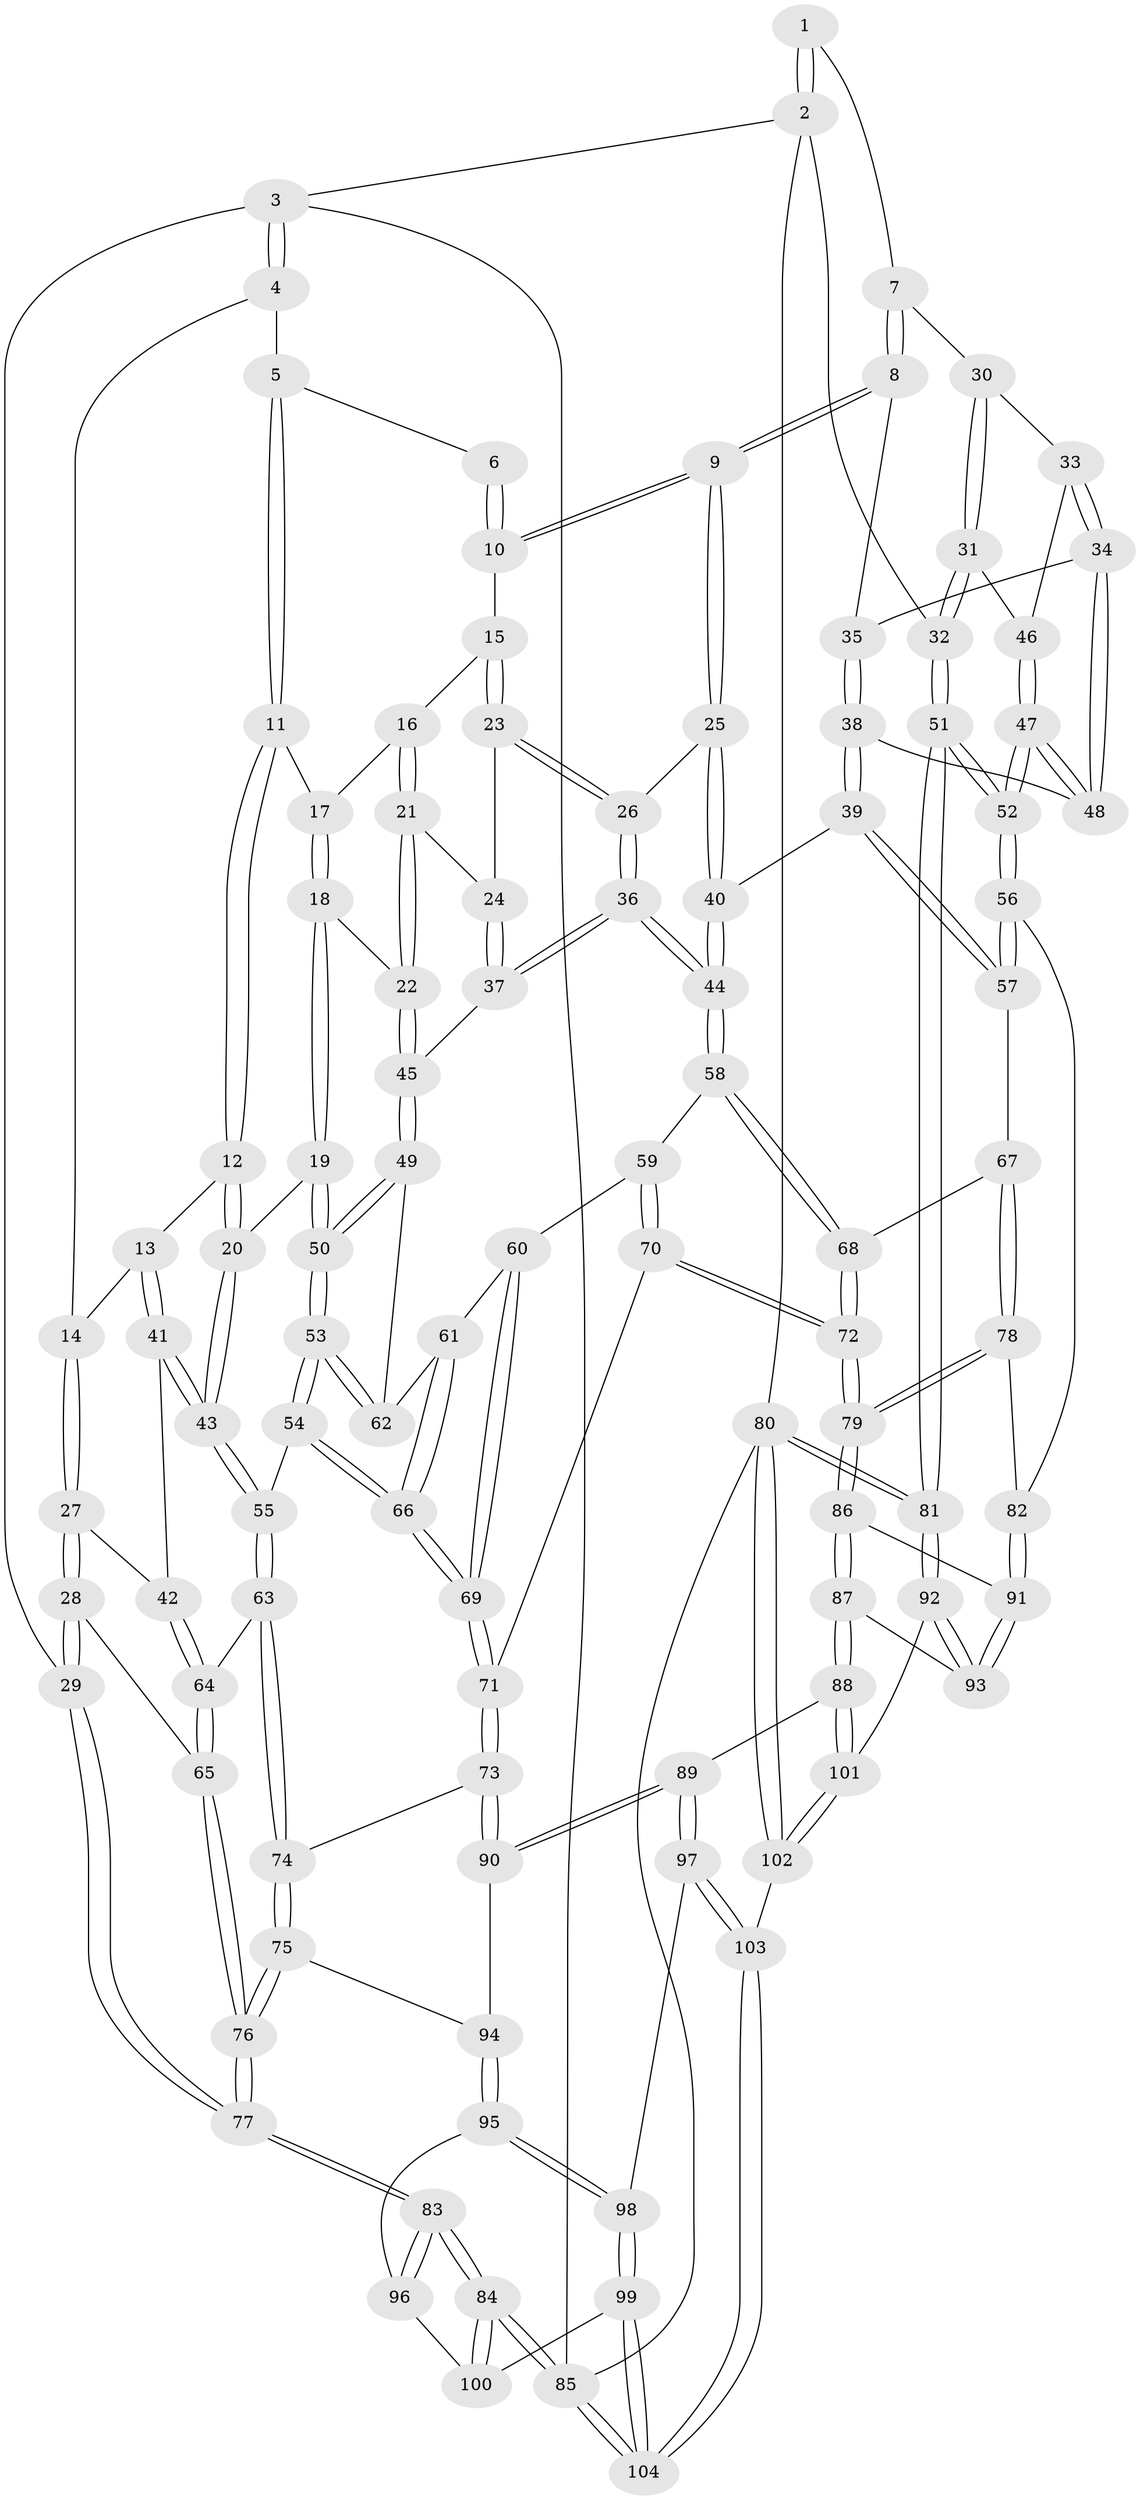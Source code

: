 // coarse degree distribution, {4: 0.5625, 3: 0.25, 5: 0.125, 6: 0.03125, 2: 0.03125}
// Generated by graph-tools (version 1.1) at 2025/38/03/04/25 23:38:24]
// undirected, 104 vertices, 257 edges
graph export_dot {
  node [color=gray90,style=filled];
  1 [pos="+0.7419764216124801+0"];
  2 [pos="+1+0"];
  3 [pos="+0+0"];
  4 [pos="+0.13178319062142602+0"];
  5 [pos="+0.38215750010877253+0"];
  6 [pos="+0.46018190079969085+0"];
  7 [pos="+0.7589786616927814+0.0004728515560882489"];
  8 [pos="+0.7543470939772302+0.018616915959743102"];
  9 [pos="+0.6892114821905544+0.08603850919167778"];
  10 [pos="+0.5287039874433693+0.04382667864560089"];
  11 [pos="+0.35195610450353176+0.02713815851491751"];
  12 [pos="+0.2933634721252488+0.11437653476228414"];
  13 [pos="+0.2416908284942364+0.10481862435291758"];
  14 [pos="+0.15102249517834343+0.03544925847867564"];
  15 [pos="+0.5277680932635614+0.04788437713805888"];
  16 [pos="+0.46575714736824747+0.07967464424711934"];
  17 [pos="+0.3971447699127914+0.08143901877308206"];
  18 [pos="+0.4262744347425914+0.15288832402600888"];
  19 [pos="+0.3628487965300098+0.19116870693938143"];
  20 [pos="+0.2943955299941552+0.1181552264262594"];
  21 [pos="+0.43358023556088277+0.14662182105145807"];
  22 [pos="+0.4265611550407004+0.15293881759009148"];
  23 [pos="+0.5287563784379463+0.07010255865701401"];
  24 [pos="+0.5196355708152682+0.09711814211973763"];
  25 [pos="+0.6805685234413674+0.10822938649157751"];
  26 [pos="+0.5864853397504328+0.12810260852153385"];
  27 [pos="+0.06810260429332274+0.185076373485773"];
  28 [pos="+0+0.2115305251541445"];
  29 [pos="+0+0.22967107554796032"];
  30 [pos="+0.922837364931764+0.06638362127151144"];
  31 [pos="+1+0"];
  32 [pos="+1+0"];
  33 [pos="+0.9013571195911774+0.1469786284093142"];
  34 [pos="+0.8935235593883385+0.16141049563015855"];
  35 [pos="+0.776897517985712+0.06122737457187372"];
  36 [pos="+0.5592625533676532+0.21477574884817902"];
  37 [pos="+0.5250319664937357+0.204820293498495"];
  38 [pos="+0.7927340340759548+0.20858297262039277"];
  39 [pos="+0.7408200838492773+0.29052593174379765"];
  40 [pos="+0.67006206248554+0.28293916406257164"];
  41 [pos="+0.1672388328530615+0.20392063052515372"];
  42 [pos="+0.1067182989885644+0.19815569319826662"];
  43 [pos="+0.23562740098776197+0.238233514520212"];
  44 [pos="+0.6621974250600771+0.2863423892830988"];
  45 [pos="+0.49710324707182785+0.2107862377421122"];
  46 [pos="+0.9825429382600114+0.11938460502142342"];
  47 [pos="+0.940810160003135+0.2249590463579565"];
  48 [pos="+0.8939204825132011+0.1666962510838849"];
  49 [pos="+0.47934675530396365+0.23485127241799467"];
  50 [pos="+0.34971466996166145+0.28851807187665984"];
  51 [pos="+1+0.4288836850616963"];
  52 [pos="+1+0.4135932636731876"];
  53 [pos="+0.34584065662513+0.295220094273194"];
  54 [pos="+0.3220355335288427+0.33042912465032687"];
  55 [pos="+0.29895746028104836+0.3324486156094938"];
  56 [pos="+0.9617806059390371+0.42156522723021606"];
  57 [pos="+0.8834267742831823+0.388541967214003"];
  58 [pos="+0.6348653994338342+0.32665036661885244"];
  59 [pos="+0.6341949321953978+0.32708813514750135"];
  60 [pos="+0.6282344937907023+0.3289372714893387"];
  61 [pos="+0.4938987653752652+0.31254330492055477"];
  62 [pos="+0.48750064442810026+0.29625145117069795"];
  63 [pos="+0.2941625947995651+0.33619777382643906"];
  64 [pos="+0.19387456564040206+0.3744427248490709"];
  65 [pos="+0.1733446570036062+0.3889122104985421"];
  66 [pos="+0.41218507085530937+0.40524527236628427"];
  67 [pos="+0.6992660956610829+0.4657296913149529"];
  68 [pos="+0.6848062986002813+0.46205589809057607"];
  69 [pos="+0.44217836314532344+0.4527490572138644"];
  70 [pos="+0.5627438721182778+0.5458762870220318"];
  71 [pos="+0.45096645746000447+0.5148507829617875"];
  72 [pos="+0.5911233625181127+0.5646419153224059"];
  73 [pos="+0.428015874263347+0.5388532152333348"];
  74 [pos="+0.28137439616373455+0.46332139628499386"];
  75 [pos="+0.20096190804280553+0.6168901086242574"];
  76 [pos="+0.04812990895659315+0.5723489253849732"];
  77 [pos="+0+0.6054731257630123"];
  78 [pos="+0.7539478892986514+0.5438279782192302"];
  79 [pos="+0.6030744617885252+0.5828767638879502"];
  80 [pos="+1+1"];
  81 [pos="+1+0.8480479005428231"];
  82 [pos="+0.8158263833115068+0.5600988642070969"];
  83 [pos="+0+0.6572431889483922"];
  84 [pos="+0+1"];
  85 [pos="+0+1"];
  86 [pos="+0.6105145726288655+0.6159467595521562"];
  87 [pos="+0.6028118183549819+0.7840539564263626"];
  88 [pos="+0.571710025945626+0.8093254069731629"];
  89 [pos="+0.4890464821266131+0.8289710510861433"];
  90 [pos="+0.3913324194563484+0.5871797300051785"];
  91 [pos="+0.800747714008612+0.6301636996257776"];
  92 [pos="+0.8669177874356222+0.8082039281922535"];
  93 [pos="+0.8176678631794996+0.7779496262419339"];
  94 [pos="+0.2107932714448547+0.6223887158887728"];
  95 [pos="+0.2765937214342572+0.819070229387261"];
  96 [pos="+0.23806613898456708+0.8432161031835526"];
  97 [pos="+0.4467759089972089+0.864640332181006"];
  98 [pos="+0.32874560526820906+0.8369601718069638"];
  99 [pos="+0.22560961722487818+1"];
  100 [pos="+0.20788497042024498+0.8766717422910686"];
  101 [pos="+0.7240693050751486+1"];
  102 [pos="+0.7253135796422544+1"];
  103 [pos="+0.4233201370957283+1"];
  104 [pos="+0.22295587328579652+1"];
  1 -- 2;
  1 -- 2;
  1 -- 7;
  2 -- 3;
  2 -- 32;
  2 -- 80;
  3 -- 4;
  3 -- 4;
  3 -- 29;
  3 -- 85;
  4 -- 5;
  4 -- 14;
  5 -- 6;
  5 -- 11;
  5 -- 11;
  6 -- 10;
  6 -- 10;
  7 -- 8;
  7 -- 8;
  7 -- 30;
  8 -- 9;
  8 -- 9;
  8 -- 35;
  9 -- 10;
  9 -- 10;
  9 -- 25;
  9 -- 25;
  10 -- 15;
  11 -- 12;
  11 -- 12;
  11 -- 17;
  12 -- 13;
  12 -- 20;
  12 -- 20;
  13 -- 14;
  13 -- 41;
  13 -- 41;
  14 -- 27;
  14 -- 27;
  15 -- 16;
  15 -- 23;
  15 -- 23;
  16 -- 17;
  16 -- 21;
  16 -- 21;
  17 -- 18;
  17 -- 18;
  18 -- 19;
  18 -- 19;
  18 -- 22;
  19 -- 20;
  19 -- 50;
  19 -- 50;
  20 -- 43;
  20 -- 43;
  21 -- 22;
  21 -- 22;
  21 -- 24;
  22 -- 45;
  22 -- 45;
  23 -- 24;
  23 -- 26;
  23 -- 26;
  24 -- 37;
  24 -- 37;
  25 -- 26;
  25 -- 40;
  25 -- 40;
  26 -- 36;
  26 -- 36;
  27 -- 28;
  27 -- 28;
  27 -- 42;
  28 -- 29;
  28 -- 29;
  28 -- 65;
  29 -- 77;
  29 -- 77;
  30 -- 31;
  30 -- 31;
  30 -- 33;
  31 -- 32;
  31 -- 32;
  31 -- 46;
  32 -- 51;
  32 -- 51;
  33 -- 34;
  33 -- 34;
  33 -- 46;
  34 -- 35;
  34 -- 48;
  34 -- 48;
  35 -- 38;
  35 -- 38;
  36 -- 37;
  36 -- 37;
  36 -- 44;
  36 -- 44;
  37 -- 45;
  38 -- 39;
  38 -- 39;
  38 -- 48;
  39 -- 40;
  39 -- 57;
  39 -- 57;
  40 -- 44;
  40 -- 44;
  41 -- 42;
  41 -- 43;
  41 -- 43;
  42 -- 64;
  42 -- 64;
  43 -- 55;
  43 -- 55;
  44 -- 58;
  44 -- 58;
  45 -- 49;
  45 -- 49;
  46 -- 47;
  46 -- 47;
  47 -- 48;
  47 -- 48;
  47 -- 52;
  47 -- 52;
  49 -- 50;
  49 -- 50;
  49 -- 62;
  50 -- 53;
  50 -- 53;
  51 -- 52;
  51 -- 52;
  51 -- 81;
  51 -- 81;
  52 -- 56;
  52 -- 56;
  53 -- 54;
  53 -- 54;
  53 -- 62;
  53 -- 62;
  54 -- 55;
  54 -- 66;
  54 -- 66;
  55 -- 63;
  55 -- 63;
  56 -- 57;
  56 -- 57;
  56 -- 82;
  57 -- 67;
  58 -- 59;
  58 -- 68;
  58 -- 68;
  59 -- 60;
  59 -- 70;
  59 -- 70;
  60 -- 61;
  60 -- 69;
  60 -- 69;
  61 -- 62;
  61 -- 66;
  61 -- 66;
  63 -- 64;
  63 -- 74;
  63 -- 74;
  64 -- 65;
  64 -- 65;
  65 -- 76;
  65 -- 76;
  66 -- 69;
  66 -- 69;
  67 -- 68;
  67 -- 78;
  67 -- 78;
  68 -- 72;
  68 -- 72;
  69 -- 71;
  69 -- 71;
  70 -- 71;
  70 -- 72;
  70 -- 72;
  71 -- 73;
  71 -- 73;
  72 -- 79;
  72 -- 79;
  73 -- 74;
  73 -- 90;
  73 -- 90;
  74 -- 75;
  74 -- 75;
  75 -- 76;
  75 -- 76;
  75 -- 94;
  76 -- 77;
  76 -- 77;
  77 -- 83;
  77 -- 83;
  78 -- 79;
  78 -- 79;
  78 -- 82;
  79 -- 86;
  79 -- 86;
  80 -- 81;
  80 -- 81;
  80 -- 102;
  80 -- 102;
  80 -- 85;
  81 -- 92;
  81 -- 92;
  82 -- 91;
  82 -- 91;
  83 -- 84;
  83 -- 84;
  83 -- 96;
  83 -- 96;
  84 -- 85;
  84 -- 85;
  84 -- 100;
  84 -- 100;
  85 -- 104;
  85 -- 104;
  86 -- 87;
  86 -- 87;
  86 -- 91;
  87 -- 88;
  87 -- 88;
  87 -- 93;
  88 -- 89;
  88 -- 101;
  88 -- 101;
  89 -- 90;
  89 -- 90;
  89 -- 97;
  89 -- 97;
  90 -- 94;
  91 -- 93;
  91 -- 93;
  92 -- 93;
  92 -- 93;
  92 -- 101;
  94 -- 95;
  94 -- 95;
  95 -- 96;
  95 -- 98;
  95 -- 98;
  96 -- 100;
  97 -- 98;
  97 -- 103;
  97 -- 103;
  98 -- 99;
  98 -- 99;
  99 -- 100;
  99 -- 104;
  99 -- 104;
  101 -- 102;
  101 -- 102;
  102 -- 103;
  103 -- 104;
  103 -- 104;
}

